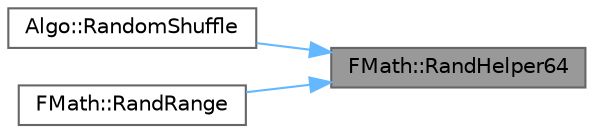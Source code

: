 digraph "FMath::RandHelper64"
{
 // INTERACTIVE_SVG=YES
 // LATEX_PDF_SIZE
  bgcolor="transparent";
  edge [fontname=Helvetica,fontsize=10,labelfontname=Helvetica,labelfontsize=10];
  node [fontname=Helvetica,fontsize=10,shape=box,height=0.2,width=0.4];
  rankdir="RL";
  Node1 [id="Node000001",label="FMath::RandHelper64",height=0.2,width=0.4,color="gray40", fillcolor="grey60", style="filled", fontcolor="black",tooltip=" "];
  Node1 -> Node2 [id="edge1_Node000001_Node000002",dir="back",color="steelblue1",style="solid",tooltip=" "];
  Node2 [id="Node000002",label="Algo::RandomShuffle",height=0.2,width=0.4,color="grey40", fillcolor="white", style="filled",URL="$db/d33/namespaceAlgo.html#a6790e9df6a19bf81e7da77306bd51a83",tooltip="Randomly shuffle a range of elements."];
  Node1 -> Node3 [id="edge2_Node000001_Node000003",dir="back",color="steelblue1",style="solid",tooltip=" "];
  Node3 [id="Node000003",label="FMath::RandRange",height=0.2,width=0.4,color="grey40", fillcolor="white", style="filled",URL="$dc/d20/structFMath.html#a69d9381f8e4f285b6d77caf6968db772",tooltip=" "];
}
